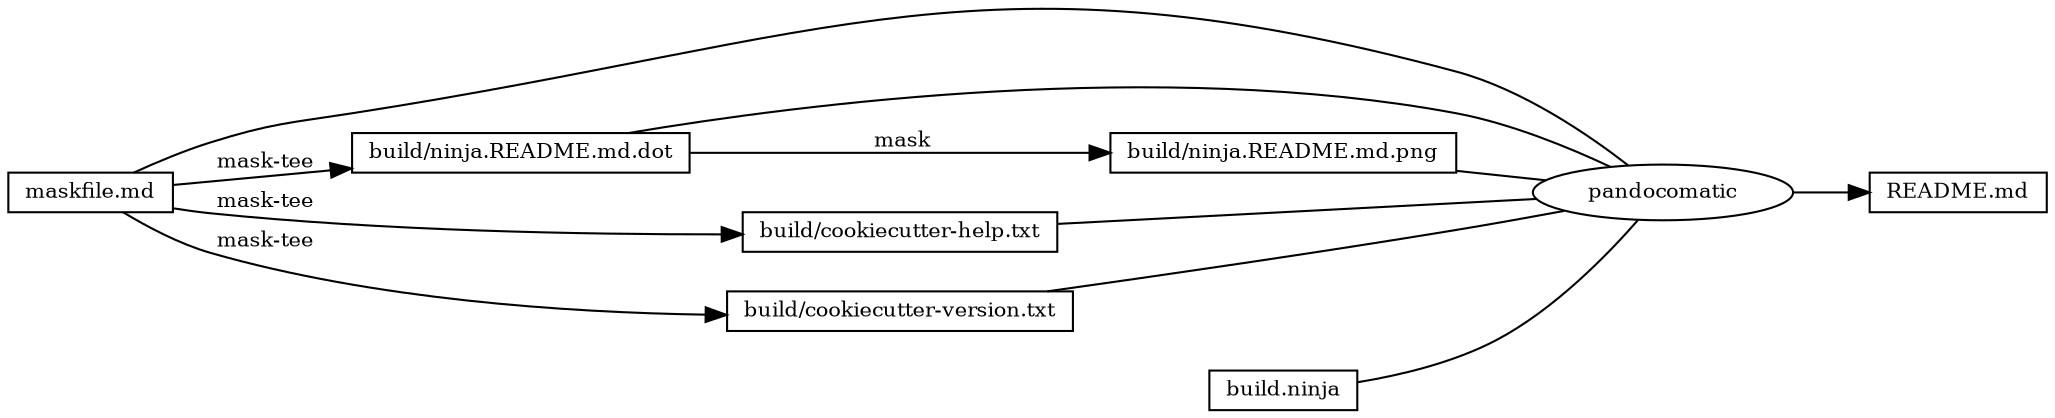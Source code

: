 digraph ninja {
rankdir="LR"
node [fontsize=10, shape=box, height=0.25]
edge [fontsize=10]
"0x7fba1bc06c10" [label="README.md"]
"0x7fba1bc069b0" [label="pandocomatic", shape=ellipse]
"0x7fba1bc069b0" -> "0x7fba1bc06c10"
"0x7fba1bc06300" -> "0x7fba1bc069b0" [arrowhead=none]
"0x7fba1bc06cd0" -> "0x7fba1bc069b0" [arrowhead=none]
"0x7fba1bc06240" -> "0x7fba1bc069b0" [arrowhead=none]
"0x7fba1bc064f0" -> "0x7fba1bc069b0" [arrowhead=none]
"0x7fba1bc066c0" -> "0x7fba1bc069b0" [arrowhead=none]
"0x7fba1bc068e0" -> "0x7fba1bc069b0" [arrowhead=none]
"0x7fba1bc06300" [label="maskfile.md"]
"0x7fba1bc06cd0" [label="build.ninja"]
"0x7fba1bc06240" [label="build/ninja.README.md.dot"]
"0x7fba1bc06300" -> "0x7fba1bc06240" [label=" mask-tee"]
"0x7fba1bc064f0" [label="build/ninja.README.md.png"]
"0x7fba1bc06240" -> "0x7fba1bc064f0" [label=" mask"]
"0x7fba1bc066c0" [label="build/cookiecutter-help.txt"]
"0x7fba1bc06300" -> "0x7fba1bc066c0" [label=" mask-tee"]
"0x7fba1bc068e0" [label="build/cookiecutter-version.txt"]
"0x7fba1bc06300" -> "0x7fba1bc068e0" [label=" mask-tee"]
}
